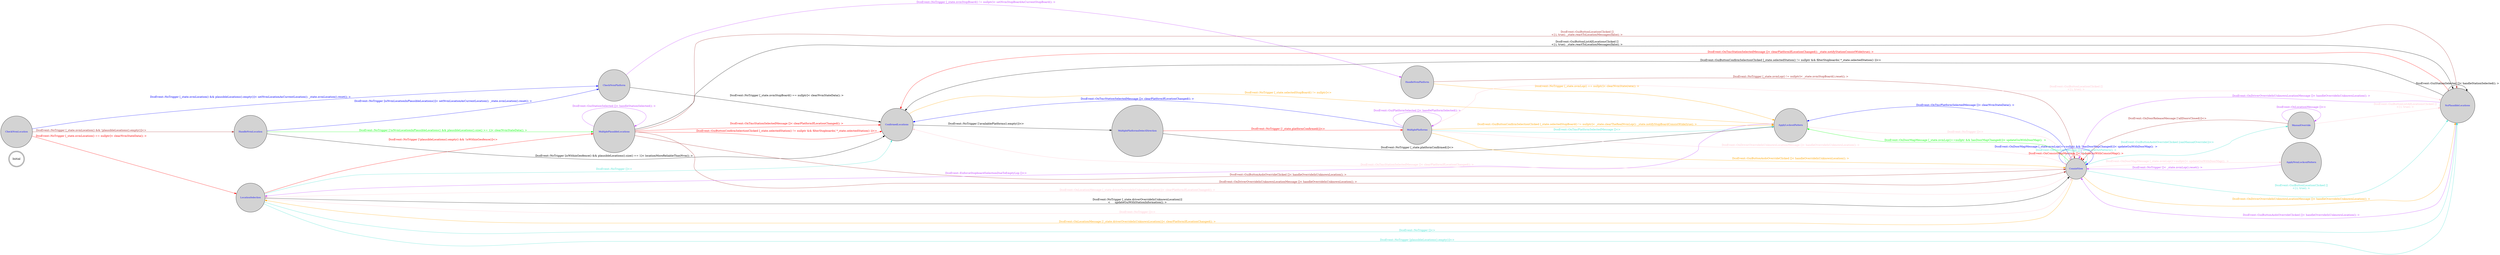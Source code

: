 
# /Users/Nathan/work/petards/git/asdo/Libraries/Tmc/LowSpeedSm.cpp

digraph G {
	rankdir=LR;
	node [shape = doublecircle]; Initial;
	node [shape = circle, style=filled, fontcolor=blue fontsize=12];
     

	CheckNvmLocation -> LocationSelection [color=red, fontcolor=red, label="DcoEvent::NoTrigger \[_state.nvmLocation() == nullptr\]< clearNvmStateData(); >"];
	CheckNvmLocation -> HandleNvmLocation [color=brown, fontcolor=brown, label="DcoEvent::NoTrigger \[_state.nvmLocation() && !plausibleLocations().empty()\]<>"];
	CheckNvmLocation -> CheckNvmPlatform [color=blue, fontcolor=blue, label="DcoEvent::NoTrigger \[_state.nvmLocation() && plausibleLocations().empty()\]< setNvmLocationAsCurrentLocation(); _state.nvmLocation().reset(); >"];
	HandleNvmLocation -> CheckNvmPlatform [color=blue, fontcolor=blue, label="DcoEvent::NoTrigger \[isNvmLocationInPlausibleLocations()\]< setNvmLocationAsCurrentLocation(); _state.nvmLocation().reset(); >"];
	HandleNvmLocation -> ConfirmedLocations [color=black, fontcolor=black, label="DcoEvent::NoTrigger \[isWithinGeofence() && plausibleLocations().size() == 1\]< locationMoreReliableThanNvm(); >"];
	HandleNvmLocation -> MultiplePlausibleLocations [color=green, fontcolor=green, label="DcoEvent::NoTrigger \[!isNvmLocationInPlausibleLocations() && plausibleLocations().size() >= 1\]< clearNvmStateData(); >"];
	CheckNvmPlatform -> HandleNvmPlatform [color=darkorchid1, fontcolor=darkorchid1, label="DcoEvent::NoTrigger \[_state.nvmStopBoard() != nullptr\]< setNvmStopBoardAsCurrentStopBoard(); >"];
	CheckNvmPlatform -> ConfirmedLocations [color=black, fontcolor=black, label="DcoEvent::NoTrigger \[_state.nvmStopBoard() == nullptr\]< clearNvmStateData(); >"];
	HandleNvmPlatform -> ApplyLockoutPattern [color=orange, fontcolor=orange, label="DcoEvent::NoTrigger \[_state.nvmLop() == nullptr\]< clearNvmStateData(); >"];
	HandleNvmPlatform -> ConsistView [color=brown, fontcolor=brown, label="DcoEvent::NoTrigger \[_state.nvmLop() != nullptr\]< _state.nvmStopBoard().reset(); >"];
	ApplyNvmLockoutPattern -> ConsistView [color=darkorchid1, fontcolor=darkorchid1, label="DcoEvent::NoTrigger \[\]< _state.nvmLop().reset(); >"];
	LocationSelection -> ConsistView [color=black, fontcolor=black, label="DcoEvent::NoTrigger \[_state.driverOverrideInUnknownLocation()\]
<	updateGuiWithStationInformation(); >"];
	LocationSelection -> ConsistView [color=pink, fontcolor=pink, label="DcoEvent::NoTrigger \[\]<>"];
	LocationSelection -> MultiplePlausibleLocations [color=red, fontcolor=red, label="DcoEvent::NoTrigger \[!plausibleLocations().empty() && !isWithinGeofence()\]<>"];
	LocationSelection -> NoPlausibleLocations [color=turquoise, fontcolor=turquoise, label="DcoEvent::NoTrigger \[plausibleLocations().empty()\]<>"];
	LocationSelection -> ConfirmedLocations [color=turquoise, fontcolor=turquoise, label="DcoEvent::NoTrigger \[\]<>"];
	LocationSelection -> NoPlausibleLocations [color=turquoise, fontcolor=turquoise, label="DcoEvent::NoTrigger \[\]<>"];
	MultiplePlausibleLocations -> NoPlausibleLocations [color=brown, fontcolor=brown, label="DcoEvent::GuiButtonLocationClicked \[\]
<}), true); _state.reactToLocationMessages(false); >"];
	MultiplePlausibleLocations -> NoPlausibleLocations [color=black, fontcolor=black, label="DcoEvent::GuiButtonListAllLocationsClicked \[\]
<}), true); _state.reactToLocationMessages(false); >"];
	MultiplePlausibleLocations -> ConfirmedLocations [color=red, fontcolor=red, label="DcoEvent::OnTmcStationSelectedMessage \[\]< clearPlatformIfLocationChanged(); >"];
	MultiplePlausibleLocations -> ConfirmedLocations [color=red, fontcolor=red, label="DcoEvent::GuiButtonConfirmSelectionClicked \[_state.selectedStation() != nullptr && filterStopboards( *_state.selectedStation() )\]<>"];
	MultiplePlausibleLocations -> MultiplePlausibleLocations [color=darkorchid1, fontcolor=darkorchid1, label="DcoEvent::GuiStationSelected \[\]< handleStationSelected(); >"];
	MultiplePlausibleLocations -> ConsistView [color=brown, fontcolor=brown, label="DcoEvent::GuiButtonAsdoOverrideClicked \[\]< handleOverrideInUnknownLocation(); >"];
	MultiplePlausibleLocations -> ConsistView [color=brown, fontcolor=brown, label="DcoEvent::OnDriverOverrideInUnknownLocationMessage \[\]< handleOverrideInUnknownLocation(); >"];
	NoPlausibleLocations -> ConfirmedLocations [color=black, fontcolor=black, label="DcoEvent::GuiButtonConfirmSelectionClicked \[_state.selectedStation() != nullptr && filterStopboards( *_state.selectedStation() )\]<>"];
	NoPlausibleLocations -> ConfirmedLocations [color=red, fontcolor=red, label="DcoEvent::OnTmcStationSelectedMessage \[\]< clearPlatformIfLocationChanged(); _state.notifyStationConsistWide(true); >"];
	NoPlausibleLocations -> NoPlausibleLocations [color=black, fontcolor=black, label="DcoEvent::GuiStationSelected \[\]< handleStationSelected(); >"];
	NoPlausibleLocations -> ConsistView [color=darkorchid1, fontcolor=darkorchid1, label="DcoEvent::GuiButtonAsdoOverrideClicked \[\]< handleOverrideInUnknownLocation(); >"];
	NoPlausibleLocations -> ConsistView [color=darkorchid1, fontcolor=darkorchid1, label="DcoEvent::OnDriverOverrideInUnknownLocationMessage \[\]< handleOverrideInUnknownLocation(); >"];
	ConfirmedLocations -> ApplyLockoutPattern [color=orange, fontcolor=orange, label="DcoEvent::NoTrigger \[_state.selectedStopBoard() != nullptr\]<>"];
	ConfirmedLocations -> MultiplePlatformsDetectDirection [color=black, fontcolor=black, label="DcoEvent::NoTrigger \[!availablePlatforms().empty()\]<>"];
	MultiplePlatforms -> ConfirmedLocations [color=blue, fontcolor=blue, label="DcoEvent::OnTmcStationSelectedMessage \[\]< clearPlatformIfLocationChanged(); >"];
	MultiplePlatforms -> ApplyLockoutPattern [color=turquoise, fontcolor=turquoise, label="DcoEvent::OnTmcPlatformSelectedMessage \[\]<>"];
	MultiplePlatforms -> NoPlausibleLocations [color=pink, fontcolor=pink, label="DcoEvent::GuiButtonLocationClicked \[\]
<}), true); >"];
	MultiplePlatforms -> ApplyLockoutPattern [color=orange, fontcolor=orange, label="DcoEvent::GuiButtonConfirmSelectionClicked \[_state.selectedStopBoard() != nullptr\]< _state.clearTheRealNvmLop(); _state.notifyStopBoardConsistWide(true); >"];
	MultiplePlatforms -> MultiplePlatforms [color=darkorchid1, fontcolor=darkorchid1, label="DcoEvent::GuiPlatformSelected \[\]< handlePlatformSelected(); >"];
	MultiplePlatforms -> ConsistView [color=pink, fontcolor=pink, label="DcoEvent::OnDriverOverrideInUnknownLocationMessage \[\]< handleOverrideInUnknownLocation(); >"];
	MultiplePlatforms -> ConsistView [color=orange, fontcolor=orange, label="DcoEvent::GuiButtonAsdoOverrideClicked \[\]< handleOverrideInUnknownLocation(); >"];
	ApplyLockoutPattern -> ConsistView [color=pink, fontcolor=pink, label="DcoEvent::NoTrigger \[\]<>"];
	ApplyLockoutPattern -> LocationSelection [color=darkorchid1, fontcolor=darkorchid1, label="DcoEvent::EnforceStopboardSelectionDueToEmptyLop \[\]<>"];
	ConsistView -> ConsistView [color=red, fontcolor=red, label="DcoEvent::OnConsistMapMessage \[\]< updateGuiWithConsistMap(); >"];
	ConsistView -> ConsistView [color=turquoise, fontcolor=turquoise, label="DcoEvent::OnTmcLopMessage \[\]< sendLockOutPattern(); >"];
	ConsistView -> ApplyLockoutPattern [color=green, fontcolor=green, label="DcoEvent::OnDoorMapMessage \[_state.nvmLop()==nullptr && hasDoorMapChanged()\]< updateGuiWithDoorMap();  >"];
	ConsistView -> ConsistView [color=blue, fontcolor=blue, label="DcoEvent::OnDoorMapMessage \[_state.nvmLop()==nullptr && !hasDoorMapChanged()\]< updateGuiWithDoorMap();  >"];
	ConsistView -> ApplyNvmLockoutPattern [color=pink, fontcolor=pink, label="DcoEvent::OnDoorMapMessage \[_state.nvmLop()!=nullptr\]< updateGuiWithDoorMap();  >"];
	ConsistView -> ApplyLockoutPattern [color=blue, fontcolor=blue, label="DcoEvent::OnTmcPlatformSelectedMessage \[\]< clearNvmStateData(); >"];
	ConsistView -> LocationSelection [color=orange, fontcolor=orange, label="DcoEvent::OnLocationMessage \[!_state.driverOverrideInUnknownLocation()\]< clearPlatformIfLocationChanged(); >"];
	ConsistView -> LocationSelection [color=pink, fontcolor=pink, label="DcoEvent::OnLocationMessage \[_state.driverOverrideInUnknownLocation()\]< clearPlatformIfLocationChanged(); >"];
	ConsistView -> NoPlausibleLocations [color=turquoise, fontcolor=turquoise, label="DcoEvent::GuiButtonLocationClicked \[\]
<}), true); >"];
	ConsistView -> ConfirmedLocations [color=pink, fontcolor=pink, label="DcoEvent::OnTmcStationSelectedMessage \[\]< clearPlatformIfLocationChanged(); >"];
	ConsistView -> ManualOverride [color=turquoise, fontcolor=turquoise, label="DcoEvent::GuiButtonAsdoOverrideClicked \[canManualOverride()\]<>"];
	ConsistView -> NoPlausibleLocations [color=orange, fontcolor=orange, label="DcoEvent::OnDriverOverrideInUnknownLocationMessage \[\]< handleOverrideInUnknownLocation(); >"];
	MultiplePlatformsDetectDirection -> MultiplePlatforms [color=red, fontcolor=red, label="DcoEvent::NoTrigger \[!_state.platformConfirmed()\]<>"];
	MultiplePlatformsDetectDirection -> ApplyLockoutPattern [color=black, fontcolor=black, label="DcoEvent::NoTrigger \[_state.platformConfirmed()\]<>"];
	ManualOverride -> ManualOverride [color=darkorchid1, fontcolor=darkorchid1, label="DcoEvent::OnLocationMessage \[\]<>"];
	ManualOverride -> ConsistView [color=brown, fontcolor=brown, label="DcoEvent::OnDoorReleaseMessage \[!allDoorsClosed()\]<>"];
	ManualOverride -> NoPlausibleLocations [color=pink, fontcolor=pink, label="DcoEvent::GuiButtonListAllLocationsClicked \[\]
<}), true); >"];
}

